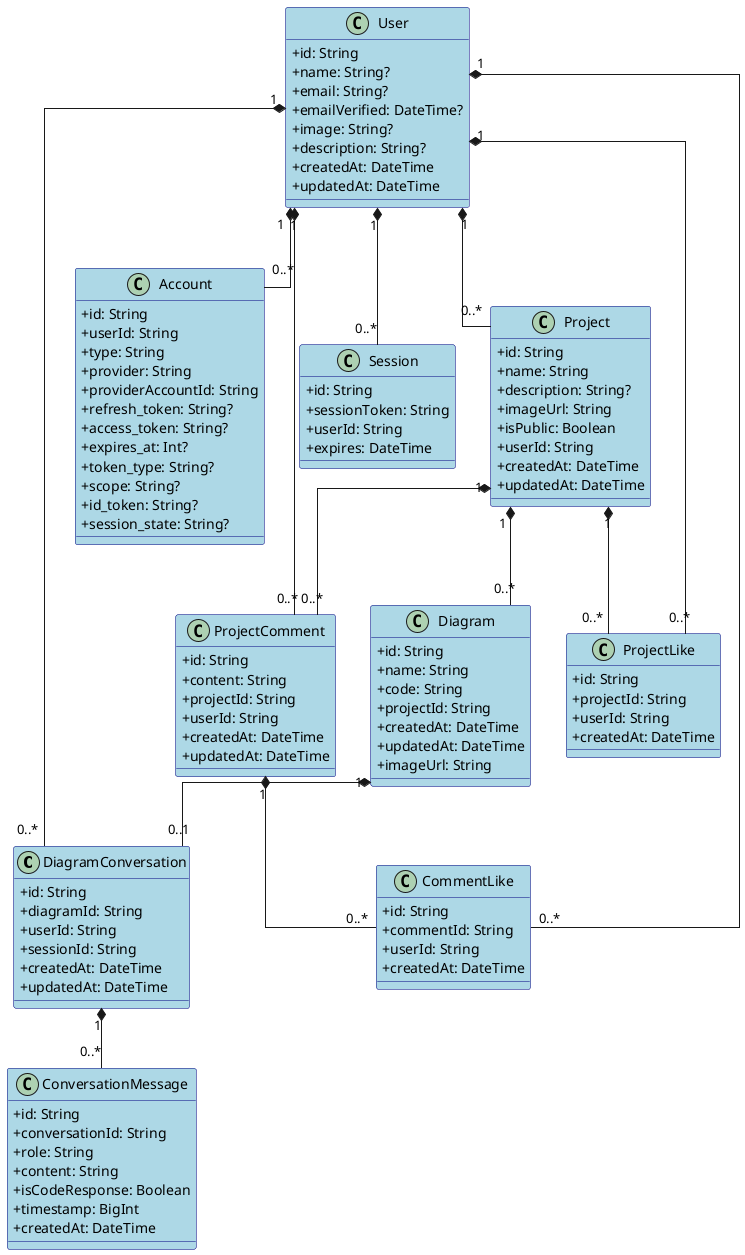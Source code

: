 @startuml
skinparam classAttributeIconSize 0
skinparam classBackgroundColor LightBlue
skinparam classBorderColor Navy
skinparam classFontColor Black
skinparam classFontSize 14
skinparam linetype ortho

class DiagramConversation {
+ id: String
+ diagramId: String
+ userId: String
+ sessionId: String
+ createdAt: DateTime
+ updatedAt: DateTime
}

class ConversationMessage {
+ id: String
+ conversationId: String
+ role: String
+ content: String
+ isCodeResponse: Boolean
+ timestamp: BigInt
+ createdAt: DateTime
}

class Account {
+ id: String
+ userId: String
+ type: String
+ provider: String
+ providerAccountId: String
+ refresh_token: String?
+ access_token: String?
+ expires_at: Int?
+ token_type: String?
+ scope: String?
+ id_token: String?
+ session_state: String?
}

class Session {
+ id: String
+ sessionToken: String
+ userId: String
+ expires: DateTime
}

class User {
+ id: String
+ name: String?
+ email: String?
+ emailVerified: DateTime?
+ image: String?
+ description: String?
+ createdAt: DateTime
+ updatedAt: DateTime
}

class Project {
+ id: String
+ name: String
+ description: String?
+ imageUrl: String
+ isPublic: Boolean
+ userId: String
+ createdAt: DateTime
+ updatedAt: DateTime
}

class Diagram {
+ id: String
+ name: String
+ code: String
+ projectId: String
+ createdAt: DateTime
+ updatedAt: DateTime
+ imageUrl: String
}

class ProjectComment {
+ id: String
+ content: String
+ projectId: String
+ userId: String
+ createdAt: DateTime
+ updatedAt: DateTime
}

class ProjectLike {
+ id: String
+ projectId: String
+ userId: String
+ createdAt: DateTime
}

class CommentLike {
+ id: String
+ commentId: String
+ userId: String
+ createdAt: DateTime
}

' Relationships based on Prisma schema
User "1" *-- "0..*" Account
User "1" *-- "0..*" Session
User "1" *-- "0..*" Project
User "1" *-- "0..*" ProjectComment
User "1" *-- "0..*" ProjectLike
User "1" *-- "0..*" CommentLike
User "1" *-- "0..*" DiagramConversation

Project "1" *-- "0..*" Diagram
Project "1" *-- "0..*" ProjectComment
Project "1" *-- "0..*" ProjectLike

DiagramConversation "1" *-- "0..*" ConversationMessage
Diagram "1" *-- "0..1" DiagramConversation

ProjectComment "1" *-- "0..*" CommentLike

@enduml